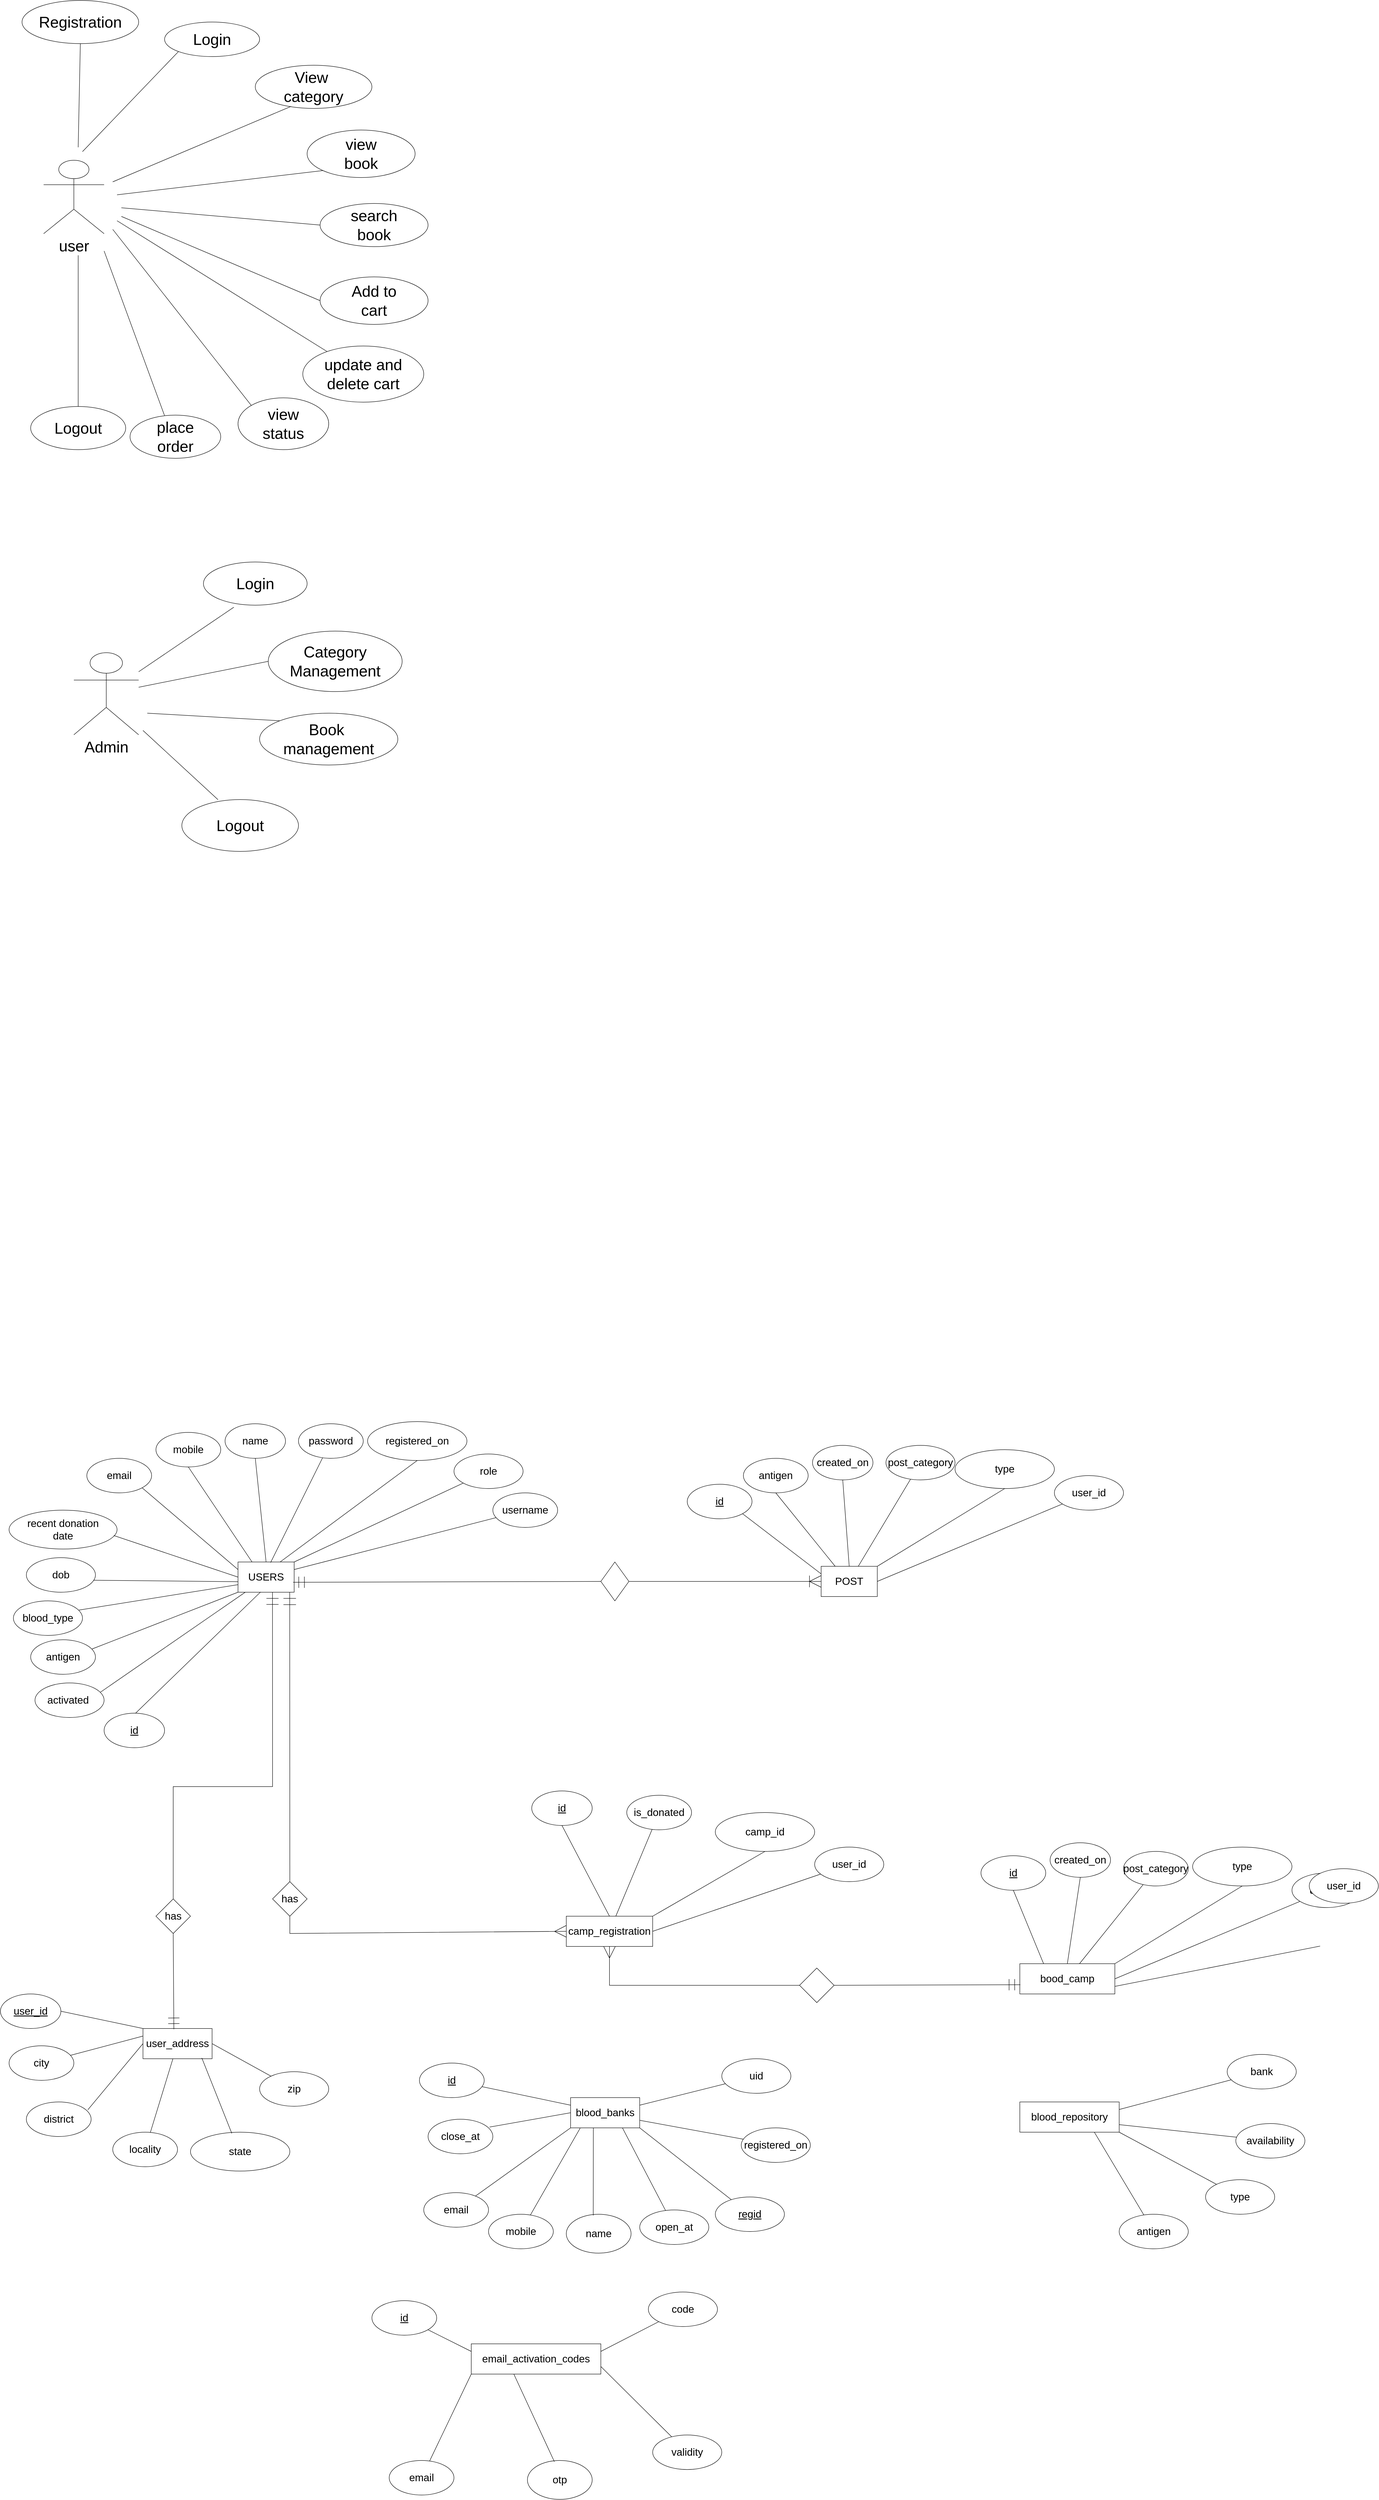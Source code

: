 <mxfile version="21.6.5" type="device">
  <diagram name="Page-1" id="5EcGUtgprfLG1N1tCisy">
    <mxGraphModel dx="4400" dy="7341" grid="1" gridSize="10" guides="1" tooltips="1" connect="1" arrows="1" fold="1" page="1" pageScale="1" pageWidth="3300" pageHeight="4681" math="0" shadow="0">
      <root>
        <mxCell id="0" />
        <mxCell id="1" parent="0" />
        <mxCell id="QA4-YYf7AMVIxWVp4QsO-2" value="&lt;font style=&quot;font-size: 24px;&quot;&gt;USERS&lt;/font&gt;" style="rounded=0;whiteSpace=wrap;html=1;" parent="1" vertex="1">
          <mxGeometry x="620" y="445" width="130" height="70" as="geometry" />
        </mxCell>
        <mxCell id="QA4-YYf7AMVIxWVp4QsO-10" value="&lt;font style=&quot;font-size: 24px;&quot;&gt;password&lt;/font&gt;" style="ellipse;whiteSpace=wrap;html=1;" parent="1" vertex="1">
          <mxGeometry x="760" y="125" width="150" height="80" as="geometry" />
        </mxCell>
        <mxCell id="QA4-YYf7AMVIxWVp4QsO-11" value="&lt;font style=&quot;font-size: 24px;&quot;&gt;mobile&lt;/font&gt;" style="ellipse;whiteSpace=wrap;html=1;" parent="1" vertex="1">
          <mxGeometry x="430" y="145" width="150" height="80" as="geometry" />
        </mxCell>
        <mxCell id="QA4-YYf7AMVIxWVp4QsO-36" value="" style="endArrow=none;html=1;rounded=0;exitX=0.581;exitY=0.018;exitDx=0;exitDy=0;exitPerimeter=0;" parent="1" source="QA4-YYf7AMVIxWVp4QsO-2" target="QA4-YYf7AMVIxWVp4QsO-10" edge="1">
          <mxGeometry width="50" height="50" relative="1" as="geometry">
            <mxPoint x="930" y="635" as="sourcePoint" />
            <mxPoint x="810" y="385" as="targetPoint" />
          </mxGeometry>
        </mxCell>
        <mxCell id="QA4-YYf7AMVIxWVp4QsO-38" value="" style="endArrow=none;html=1;rounded=0;entryX=0.5;entryY=1;entryDx=0;entryDy=0;exitX=0.25;exitY=0;exitDx=0;exitDy=0;" parent="1" source="QA4-YYf7AMVIxWVp4QsO-2" target="QA4-YYf7AMVIxWVp4QsO-11" edge="1">
          <mxGeometry width="50" height="50" relative="1" as="geometry">
            <mxPoint x="930" y="635" as="sourcePoint" />
            <mxPoint x="980" y="585" as="targetPoint" />
          </mxGeometry>
        </mxCell>
        <mxCell id="YjL8MfW4gXSKr5NboPRP-1" value="&lt;font style=&quot;font-size: 36px;&quot;&gt;Admin&lt;/font&gt;" style="shape=umlActor;verticalLabelPosition=bottom;verticalAlign=top;html=1;outlineConnect=0;" parent="1" vertex="1">
          <mxGeometry x="240" y="-1660" width="150" height="190" as="geometry" />
        </mxCell>
        <mxCell id="YjL8MfW4gXSKr5NboPRP-2" value="&lt;font style=&quot;font-size: 36px;&quot;&gt;Book&amp;nbsp;&lt;br&gt;management&lt;/font&gt;" style="ellipse;whiteSpace=wrap;html=1;" parent="1" vertex="1">
          <mxGeometry x="670" y="-1520" width="320" height="120" as="geometry" />
        </mxCell>
        <mxCell id="YjL8MfW4gXSKr5NboPRP-3" value="&lt;font style=&quot;font-size: 36px;&quot;&gt;Logout&lt;/font&gt;" style="ellipse;whiteSpace=wrap;html=1;" parent="1" vertex="1">
          <mxGeometry x="490" y="-1320" width="270" height="120" as="geometry" />
        </mxCell>
        <mxCell id="YjL8MfW4gXSKr5NboPRP-4" value="&lt;font style=&quot;font-size: 36px;&quot;&gt;Category&lt;br&gt;Management&lt;/font&gt;" style="ellipse;whiteSpace=wrap;html=1;" parent="1" vertex="1">
          <mxGeometry x="690" y="-1710" width="310" height="140" as="geometry" />
        </mxCell>
        <mxCell id="YjL8MfW4gXSKr5NboPRP-5" value="&lt;font style=&quot;font-size: 36px;&quot;&gt;Login&lt;/font&gt;" style="ellipse;whiteSpace=wrap;html=1;" parent="1" vertex="1">
          <mxGeometry x="540" y="-1870" width="240" height="100" as="geometry" />
        </mxCell>
        <mxCell id="YjL8MfW4gXSKr5NboPRP-6" value="" style="endArrow=none;html=1;rounded=0;entryX=0.293;entryY=1.047;entryDx=0;entryDy=0;entryPerimeter=0;" parent="1" source="YjL8MfW4gXSKr5NboPRP-1" target="YjL8MfW4gXSKr5NboPRP-5" edge="1">
          <mxGeometry width="50" height="50" relative="1" as="geometry">
            <mxPoint x="750" y="-1460" as="sourcePoint" />
            <mxPoint x="800" y="-1510" as="targetPoint" />
          </mxGeometry>
        </mxCell>
        <mxCell id="YjL8MfW4gXSKr5NboPRP-7" value="" style="endArrow=none;html=1;rounded=0;entryX=0;entryY=0.5;entryDx=0;entryDy=0;" parent="1" source="YjL8MfW4gXSKr5NboPRP-1" target="YjL8MfW4gXSKr5NboPRP-4" edge="1">
          <mxGeometry width="50" height="50" relative="1" as="geometry">
            <mxPoint x="750" y="-1460" as="sourcePoint" />
            <mxPoint x="800" y="-1510" as="targetPoint" />
          </mxGeometry>
        </mxCell>
        <mxCell id="YjL8MfW4gXSKr5NboPRP-8" value="" style="endArrow=none;html=1;rounded=0;exitX=0.31;exitY=0.002;exitDx=0;exitDy=0;exitPerimeter=0;" parent="1" source="YjL8MfW4gXSKr5NboPRP-3" edge="1">
          <mxGeometry width="50" height="50" relative="1" as="geometry">
            <mxPoint x="750" y="-1460" as="sourcePoint" />
            <mxPoint x="400" y="-1480" as="targetPoint" />
          </mxGeometry>
        </mxCell>
        <mxCell id="YjL8MfW4gXSKr5NboPRP-9" value="" style="endArrow=none;html=1;rounded=0;entryX=0;entryY=0;entryDx=0;entryDy=0;" parent="1" target="YjL8MfW4gXSKr5NboPRP-2" edge="1">
          <mxGeometry width="50" height="50" relative="1" as="geometry">
            <mxPoint x="410" y="-1520" as="sourcePoint" />
            <mxPoint x="800" y="-1510" as="targetPoint" />
          </mxGeometry>
        </mxCell>
        <mxCell id="YjL8MfW4gXSKr5NboPRP-11" value="&lt;font style=&quot;font-size: 36px;&quot;&gt;user&lt;/font&gt;" style="shape=umlActor;verticalLabelPosition=bottom;verticalAlign=top;html=1;outlineConnect=0;" parent="1" vertex="1">
          <mxGeometry x="170" y="-2800" width="140" height="170" as="geometry" />
        </mxCell>
        <mxCell id="YjL8MfW4gXSKr5NboPRP-12" value="&lt;font style=&quot;font-size: 36px;&quot;&gt;view&lt;br&gt;book&lt;/font&gt;" style="ellipse;whiteSpace=wrap;html=1;" parent="1" vertex="1">
          <mxGeometry x="780" y="-2870" width="250" height="110" as="geometry" />
        </mxCell>
        <mxCell id="YjL8MfW4gXSKr5NboPRP-13" value="&lt;font style=&quot;font-size: 36px;&quot;&gt;view&lt;br&gt;status&lt;/font&gt;" style="ellipse;whiteSpace=wrap;html=1;" parent="1" vertex="1">
          <mxGeometry x="620" y="-2250" width="210" height="120" as="geometry" />
        </mxCell>
        <mxCell id="YjL8MfW4gXSKr5NboPRP-14" value="&lt;font style=&quot;font-size: 36px;&quot;&gt;View&amp;nbsp;&lt;br&gt;category&lt;/font&gt;" style="ellipse;whiteSpace=wrap;html=1;" parent="1" vertex="1">
          <mxGeometry x="660" y="-3020" width="270" height="100" as="geometry" />
        </mxCell>
        <mxCell id="YjL8MfW4gXSKr5NboPRP-15" value="&lt;font style=&quot;font-size: 36px;&quot;&gt;place&lt;br&gt;order&lt;/font&gt;" style="ellipse;whiteSpace=wrap;html=1;" parent="1" vertex="1">
          <mxGeometry x="370" y="-2210" width="210" height="100" as="geometry" />
        </mxCell>
        <mxCell id="YjL8MfW4gXSKr5NboPRP-16" value="&lt;font style=&quot;font-size: 36px;&quot;&gt;Login&lt;/font&gt;" style="ellipse;whiteSpace=wrap;html=1;" parent="1" vertex="1">
          <mxGeometry x="450" y="-3120" width="220" height="80" as="geometry" />
        </mxCell>
        <mxCell id="YjL8MfW4gXSKr5NboPRP-17" value="&lt;font style=&quot;font-size: 36px;&quot;&gt;Logout&lt;/font&gt;" style="ellipse;whiteSpace=wrap;html=1;" parent="1" vertex="1">
          <mxGeometry x="140" y="-2230" width="220" height="100" as="geometry" />
        </mxCell>
        <mxCell id="YjL8MfW4gXSKr5NboPRP-18" value="&lt;font style=&quot;font-size: 36px;&quot;&gt;Registration&lt;/font&gt;" style="ellipse;whiteSpace=wrap;html=1;" parent="1" vertex="1">
          <mxGeometry x="120" y="-3170" width="270" height="100" as="geometry" />
        </mxCell>
        <mxCell id="YjL8MfW4gXSKr5NboPRP-20" value="&lt;font style=&quot;font-size: 36px;&quot;&gt;update and&lt;br&gt;delete cart&lt;/font&gt;" style="ellipse;whiteSpace=wrap;html=1;" parent="1" vertex="1">
          <mxGeometry x="770" y="-2370" width="280" height="130" as="geometry" />
        </mxCell>
        <mxCell id="YjL8MfW4gXSKr5NboPRP-21" value="&lt;font style=&quot;font-size: 36px;&quot;&gt;search &lt;br&gt;book&lt;/font&gt;" style="ellipse;whiteSpace=wrap;html=1;" parent="1" vertex="1">
          <mxGeometry x="810" y="-2700" width="250" height="100" as="geometry" />
        </mxCell>
        <mxCell id="YjL8MfW4gXSKr5NboPRP-22" value="&lt;font style=&quot;font-size: 36px;&quot;&gt;Add to&lt;br&gt;cart&lt;/font&gt;" style="ellipse;whiteSpace=wrap;html=1;" parent="1" vertex="1">
          <mxGeometry x="810" y="-2530" width="250" height="110" as="geometry" />
        </mxCell>
        <mxCell id="YjL8MfW4gXSKr5NboPRP-30" value="" style="endArrow=none;html=1;rounded=0;entryX=0.38;entryY=0.008;entryDx=0;entryDy=0;entryPerimeter=0;" parent="1" target="YjL8MfW4gXSKr5NboPRP-15" edge="1">
          <mxGeometry width="50" height="50" relative="1" as="geometry">
            <mxPoint x="310" y="-2590" as="sourcePoint" />
            <mxPoint x="800" y="-2650" as="targetPoint" />
          </mxGeometry>
        </mxCell>
        <mxCell id="YjL8MfW4gXSKr5NboPRP-31" value="" style="endArrow=none;html=1;rounded=0;entryX=0.5;entryY=0;entryDx=0;entryDy=0;" parent="1" target="YjL8MfW4gXSKr5NboPRP-17" edge="1">
          <mxGeometry width="50" height="50" relative="1" as="geometry">
            <mxPoint x="250" y="-2580" as="sourcePoint" />
            <mxPoint x="800" y="-2650" as="targetPoint" />
          </mxGeometry>
        </mxCell>
        <mxCell id="YjL8MfW4gXSKr5NboPRP-32" value="" style="endArrow=none;html=1;rounded=0;entryX=0.5;entryY=1;entryDx=0;entryDy=0;" parent="1" target="YjL8MfW4gXSKr5NboPRP-18" edge="1">
          <mxGeometry width="50" height="50" relative="1" as="geometry">
            <mxPoint x="250" y="-2830" as="sourcePoint" />
            <mxPoint x="800" y="-2650" as="targetPoint" />
          </mxGeometry>
        </mxCell>
        <mxCell id="YjL8MfW4gXSKr5NboPRP-33" value="" style="endArrow=none;html=1;rounded=0;entryX=0;entryY=1;entryDx=0;entryDy=0;" parent="1" target="YjL8MfW4gXSKr5NboPRP-12" edge="1">
          <mxGeometry width="50" height="50" relative="1" as="geometry">
            <mxPoint x="340" y="-2720" as="sourcePoint" />
            <mxPoint x="800" y="-2650" as="targetPoint" />
          </mxGeometry>
        </mxCell>
        <mxCell id="YjL8MfW4gXSKr5NboPRP-34" value="" style="endArrow=none;html=1;rounded=0;entryX=0;entryY=1;entryDx=0;entryDy=0;" parent="1" target="YjL8MfW4gXSKr5NboPRP-16" edge="1">
          <mxGeometry width="50" height="50" relative="1" as="geometry">
            <mxPoint x="260" y="-2820" as="sourcePoint" />
            <mxPoint x="800" y="-2650" as="targetPoint" />
          </mxGeometry>
        </mxCell>
        <mxCell id="YjL8MfW4gXSKr5NboPRP-35" value="" style="endArrow=none;html=1;rounded=0;entryX=0.307;entryY=0.953;entryDx=0;entryDy=0;entryPerimeter=0;" parent="1" target="YjL8MfW4gXSKr5NboPRP-14" edge="1">
          <mxGeometry width="50" height="50" relative="1" as="geometry">
            <mxPoint x="330" y="-2750" as="sourcePoint" />
            <mxPoint x="800" y="-2650" as="targetPoint" />
          </mxGeometry>
        </mxCell>
        <mxCell id="YjL8MfW4gXSKr5NboPRP-36" value="" style="endArrow=none;html=1;rounded=0;entryX=0;entryY=0.5;entryDx=0;entryDy=0;" parent="1" target="YjL8MfW4gXSKr5NboPRP-21" edge="1">
          <mxGeometry width="50" height="50" relative="1" as="geometry">
            <mxPoint x="350" y="-2690" as="sourcePoint" />
            <mxPoint x="800" y="-2650" as="targetPoint" />
          </mxGeometry>
        </mxCell>
        <mxCell id="YjL8MfW4gXSKr5NboPRP-37" value="" style="endArrow=none;html=1;rounded=0;exitX=0;exitY=0.5;exitDx=0;exitDy=0;" parent="1" source="YjL8MfW4gXSKr5NboPRP-22" edge="1">
          <mxGeometry width="50" height="50" relative="1" as="geometry">
            <mxPoint x="750" y="-2600" as="sourcePoint" />
            <mxPoint x="350" y="-2670" as="targetPoint" />
          </mxGeometry>
        </mxCell>
        <mxCell id="YjL8MfW4gXSKr5NboPRP-38" value="" style="endArrow=none;html=1;rounded=0;" parent="1" target="YjL8MfW4gXSKr5NboPRP-20" edge="1">
          <mxGeometry width="50" height="50" relative="1" as="geometry">
            <mxPoint x="340" y="-2660" as="sourcePoint" />
            <mxPoint x="800" y="-2650" as="targetPoint" />
          </mxGeometry>
        </mxCell>
        <mxCell id="YjL8MfW4gXSKr5NboPRP-39" value="" style="endArrow=none;html=1;rounded=0;entryX=0;entryY=0;entryDx=0;entryDy=0;" parent="1" target="YjL8MfW4gXSKr5NboPRP-13" edge="1">
          <mxGeometry width="50" height="50" relative="1" as="geometry">
            <mxPoint x="330" y="-2640" as="sourcePoint" />
            <mxPoint x="800" y="-2650" as="targetPoint" />
          </mxGeometry>
        </mxCell>
        <mxCell id="ctO4qe_Q2N1YlDjRf3yy-3" value="&lt;font style=&quot;font-size: 24px;&quot;&gt;email &lt;/font&gt;" style="ellipse;whiteSpace=wrap;html=1;" vertex="1" parent="1">
          <mxGeometry x="270" y="205" width="150" height="80" as="geometry" />
        </mxCell>
        <mxCell id="ctO4qe_Q2N1YlDjRf3yy-4" value="" style="endArrow=none;html=1;rounded=0;entryX=1;entryY=1;entryDx=0;entryDy=0;exitX=0;exitY=0.25;exitDx=0;exitDy=0;" edge="1" parent="1" target="ctO4qe_Q2N1YlDjRf3yy-3" source="QA4-YYf7AMVIxWVp4QsO-2">
          <mxGeometry width="50" height="50" relative="1" as="geometry">
            <mxPoint x="450" y="445" as="sourcePoint" />
            <mxPoint x="810" y="585" as="targetPoint" />
          </mxGeometry>
        </mxCell>
        <mxCell id="ctO4qe_Q2N1YlDjRf3yy-5" value="&lt;font style=&quot;font-size: 24px;&quot;&gt;recent donation&lt;br&gt;date&lt;/font&gt;" style="ellipse;whiteSpace=wrap;html=1;" vertex="1" parent="1">
          <mxGeometry x="90" y="325" width="250" height="90" as="geometry" />
        </mxCell>
        <mxCell id="ctO4qe_Q2N1YlDjRf3yy-6" value="" style="endArrow=none;html=1;rounded=0;entryX=0.97;entryY=0.653;entryDx=0;entryDy=0;exitX=0;exitY=0.5;exitDx=0;exitDy=0;entryPerimeter=0;" edge="1" parent="1" target="ctO4qe_Q2N1YlDjRf3yy-5" source="QA4-YYf7AMVIxWVp4QsO-2">
          <mxGeometry width="50" height="50" relative="1" as="geometry">
            <mxPoint x="610" y="480" as="sourcePoint" />
            <mxPoint x="690" y="655" as="targetPoint" />
          </mxGeometry>
        </mxCell>
        <mxCell id="ctO4qe_Q2N1YlDjRf3yy-9" value="&lt;span style=&quot;font-size: 24px;&quot;&gt;dob&lt;/span&gt;" style="ellipse;whiteSpace=wrap;html=1;" vertex="1" parent="1">
          <mxGeometry x="130" y="435" width="160" height="80" as="geometry" />
        </mxCell>
        <mxCell id="ctO4qe_Q2N1YlDjRf3yy-10" value="" style="endArrow=none;html=1;rounded=0;entryX=0.97;entryY=0.653;entryDx=0;entryDy=0;exitX=-0.001;exitY=0.652;exitDx=0;exitDy=0;entryPerimeter=0;exitPerimeter=0;" edge="1" parent="1" target="ctO4qe_Q2N1YlDjRf3yy-9" source="QA4-YYf7AMVIxWVp4QsO-2">
          <mxGeometry width="50" height="50" relative="1" as="geometry">
            <mxPoint x="610" y="580" as="sourcePoint" />
            <mxPoint x="680" y="755" as="targetPoint" />
          </mxGeometry>
        </mxCell>
        <mxCell id="ctO4qe_Q2N1YlDjRf3yy-15" value="&lt;font style=&quot;font-size: 24px;&quot;&gt;name&lt;/font&gt;" style="ellipse;whiteSpace=wrap;html=1;" vertex="1" parent="1">
          <mxGeometry x="590" y="125" width="140" height="80" as="geometry" />
        </mxCell>
        <mxCell id="ctO4qe_Q2N1YlDjRf3yy-16" value="" style="endArrow=none;html=1;rounded=0;entryX=0.5;entryY=1;entryDx=0;entryDy=0;exitX=0.5;exitY=0;exitDx=0;exitDy=0;" edge="1" parent="1" target="ctO4qe_Q2N1YlDjRf3yy-15" source="QA4-YYf7AMVIxWVp4QsO-2">
          <mxGeometry width="50" height="50" relative="1" as="geometry">
            <mxPoint x="750" y="405" as="sourcePoint" />
            <mxPoint x="1110" y="545" as="targetPoint" />
          </mxGeometry>
        </mxCell>
        <mxCell id="ctO4qe_Q2N1YlDjRf3yy-17" value="&lt;font style=&quot;font-size: 24px;&quot;&gt;registered_on&lt;/font&gt;" style="ellipse;whiteSpace=wrap;html=1;" vertex="1" parent="1">
          <mxGeometry x="920" y="120" width="230" height="90" as="geometry" />
        </mxCell>
        <mxCell id="ctO4qe_Q2N1YlDjRf3yy-18" value="" style="endArrow=none;html=1;rounded=0;entryX=0.5;entryY=1;entryDx=0;entryDy=0;exitX=0.75;exitY=0;exitDx=0;exitDy=0;" edge="1" parent="1" target="ctO4qe_Q2N1YlDjRf3yy-17" source="QA4-YYf7AMVIxWVp4QsO-2">
          <mxGeometry width="50" height="50" relative="1" as="geometry">
            <mxPoint x="1030" y="385" as="sourcePoint" />
            <mxPoint x="1390" y="525" as="targetPoint" />
          </mxGeometry>
        </mxCell>
        <mxCell id="ctO4qe_Q2N1YlDjRf3yy-19" value="&lt;font style=&quot;font-size: 24px;&quot;&gt;role&lt;/font&gt;" style="ellipse;whiteSpace=wrap;html=1;" vertex="1" parent="1">
          <mxGeometry x="1120" y="195" width="160" height="80" as="geometry" />
        </mxCell>
        <mxCell id="ctO4qe_Q2N1YlDjRf3yy-20" value="" style="endArrow=none;html=1;rounded=0;exitX=1;exitY=0;exitDx=0;exitDy=0;" edge="1" parent="1" target="ctO4qe_Q2N1YlDjRf3yy-19" source="QA4-YYf7AMVIxWVp4QsO-2">
          <mxGeometry width="50" height="50" relative="1" as="geometry">
            <mxPoint x="1155" y="415" as="sourcePoint" />
            <mxPoint x="1515" y="555" as="targetPoint" />
          </mxGeometry>
        </mxCell>
        <mxCell id="ctO4qe_Q2N1YlDjRf3yy-21" value="&lt;font style=&quot;font-size: 24px;&quot;&gt;blood_type&lt;/font&gt;" style="ellipse;whiteSpace=wrap;html=1;" vertex="1" parent="1">
          <mxGeometry x="100" y="535" width="160" height="80" as="geometry" />
        </mxCell>
        <mxCell id="ctO4qe_Q2N1YlDjRf3yy-22" value="" style="endArrow=none;html=1;rounded=0;exitX=0;exitY=0.75;exitDx=0;exitDy=0;entryX=0.948;entryY=0.267;entryDx=0;entryDy=0;entryPerimeter=0;" edge="1" parent="1" target="ctO4qe_Q2N1YlDjRf3yy-21" source="QA4-YYf7AMVIxWVp4QsO-2">
          <mxGeometry width="50" height="50" relative="1" as="geometry">
            <mxPoint x="620" y="608" as="sourcePoint" />
            <mxPoint x="680" y="865" as="targetPoint" />
          </mxGeometry>
        </mxCell>
        <mxCell id="ctO4qe_Q2N1YlDjRf3yy-23" value="&lt;font style=&quot;font-size: 24px;&quot;&gt;antigen&lt;/font&gt;" style="ellipse;whiteSpace=wrap;html=1;" vertex="1" parent="1">
          <mxGeometry x="140" y="625" width="150" height="80" as="geometry" />
        </mxCell>
        <mxCell id="ctO4qe_Q2N1YlDjRf3yy-24" value="" style="endArrow=none;html=1;rounded=0;exitX=0;exitY=1;exitDx=0;exitDy=0;entryX=0.948;entryY=0.267;entryDx=0;entryDy=0;entryPerimeter=0;" edge="1" parent="1" target="ctO4qe_Q2N1YlDjRf3yy-23" source="QA4-YYf7AMVIxWVp4QsO-2">
          <mxGeometry width="50" height="50" relative="1" as="geometry">
            <mxPoint x="710" y="585" as="sourcePoint" />
            <mxPoint x="770" y="945" as="targetPoint" />
          </mxGeometry>
        </mxCell>
        <mxCell id="ctO4qe_Q2N1YlDjRf3yy-25" value="&lt;span style=&quot;font-size: 24px;&quot;&gt;activated&amp;nbsp;&lt;/span&gt;" style="ellipse;whiteSpace=wrap;html=1;" vertex="1" parent="1">
          <mxGeometry x="150" y="725" width="160" height="80" as="geometry" />
        </mxCell>
        <mxCell id="ctO4qe_Q2N1YlDjRf3yy-26" value="" style="endArrow=none;html=1;rounded=0;exitX=0.131;exitY=0.997;exitDx=0;exitDy=0;exitPerimeter=0;entryX=0.948;entryY=0.267;entryDx=0;entryDy=0;entryPerimeter=0;" edge="1" parent="1" target="ctO4qe_Q2N1YlDjRf3yy-25" source="QA4-YYf7AMVIxWVp4QsO-2">
          <mxGeometry width="50" height="50" relative="1" as="geometry">
            <mxPoint x="890" y="595" as="sourcePoint" />
            <mxPoint x="950" y="955" as="targetPoint" />
          </mxGeometry>
        </mxCell>
        <mxCell id="ctO4qe_Q2N1YlDjRf3yy-27" value="&lt;font style=&quot;font-size: 24px;&quot;&gt;username&lt;/font&gt;" style="ellipse;whiteSpace=wrap;html=1;" vertex="1" parent="1">
          <mxGeometry x="1210" y="285" width="150" height="80" as="geometry" />
        </mxCell>
        <mxCell id="ctO4qe_Q2N1YlDjRf3yy-28" value="" style="endArrow=none;html=1;rounded=0;exitX=1;exitY=0.25;exitDx=0;exitDy=0;" edge="1" parent="1" target="ctO4qe_Q2N1YlDjRf3yy-27" source="QA4-YYf7AMVIxWVp4QsO-2">
          <mxGeometry width="50" height="50" relative="1" as="geometry">
            <mxPoint x="815" y="580" as="sourcePoint" />
            <mxPoint x="1580" y="655" as="targetPoint" />
          </mxGeometry>
        </mxCell>
        <mxCell id="ctO4qe_Q2N1YlDjRf3yy-33" value="&lt;u style=&quot;font-size: 24px;&quot;&gt;id&lt;/u&gt;" style="ellipse;whiteSpace=wrap;html=1;" vertex="1" parent="1">
          <mxGeometry x="310" y="795" width="140" height="80" as="geometry" />
        </mxCell>
        <mxCell id="ctO4qe_Q2N1YlDjRf3yy-34" value="" style="endArrow=none;html=1;rounded=0;exitX=0.403;exitY=0.99;exitDx=0;exitDy=0;exitPerimeter=0;entryX=0.522;entryY=-0.002;entryDx=0;entryDy=0;entryPerimeter=0;" edge="1" parent="1" target="ctO4qe_Q2N1YlDjRf3yy-33" source="QA4-YYf7AMVIxWVp4QsO-2">
          <mxGeometry width="50" height="50" relative="1" as="geometry">
            <mxPoint x="803.5" y="525" as="sourcePoint" />
            <mxPoint x="376" y="773" as="targetPoint" />
          </mxGeometry>
        </mxCell>
        <mxCell id="ctO4qe_Q2N1YlDjRf3yy-116" value="&lt;font style=&quot;font-size: 24px;&quot;&gt;POST&lt;/font&gt;" style="rounded=0;whiteSpace=wrap;html=1;" vertex="1" parent="1">
          <mxGeometry x="1970" y="455" width="130" height="70" as="geometry" />
        </mxCell>
        <mxCell id="ctO4qe_Q2N1YlDjRf3yy-117" value="&lt;font style=&quot;font-size: 24px;&quot;&gt;post_category&lt;/font&gt;" style="ellipse;whiteSpace=wrap;html=1;" vertex="1" parent="1">
          <mxGeometry x="2120" y="175" width="160" height="80" as="geometry" />
        </mxCell>
        <mxCell id="ctO4qe_Q2N1YlDjRf3yy-118" value="&lt;font style=&quot;font-size: 24px;&quot;&gt;antigen&lt;/font&gt;" style="ellipse;whiteSpace=wrap;html=1;" vertex="1" parent="1">
          <mxGeometry x="1790" y="205" width="150" height="80" as="geometry" />
        </mxCell>
        <mxCell id="ctO4qe_Q2N1YlDjRf3yy-119" value="" style="endArrow=none;html=1;rounded=0;" edge="1" parent="1" source="ctO4qe_Q2N1YlDjRf3yy-116" target="ctO4qe_Q2N1YlDjRf3yy-117">
          <mxGeometry width="50" height="50" relative="1" as="geometry">
            <mxPoint x="2280" y="645" as="sourcePoint" />
            <mxPoint x="2160" y="395" as="targetPoint" />
          </mxGeometry>
        </mxCell>
        <mxCell id="ctO4qe_Q2N1YlDjRf3yy-120" value="" style="endArrow=none;html=1;rounded=0;entryX=0.5;entryY=1;entryDx=0;entryDy=0;exitX=0.25;exitY=0;exitDx=0;exitDy=0;" edge="1" parent="1" source="ctO4qe_Q2N1YlDjRf3yy-116" target="ctO4qe_Q2N1YlDjRf3yy-118">
          <mxGeometry width="50" height="50" relative="1" as="geometry">
            <mxPoint x="2280" y="645" as="sourcePoint" />
            <mxPoint x="2330" y="595" as="targetPoint" />
          </mxGeometry>
        </mxCell>
        <mxCell id="ctO4qe_Q2N1YlDjRf3yy-121" value="&lt;font style=&quot;font-size: 24px;&quot;&gt;&lt;u&gt;id&lt;/u&gt;&lt;/font&gt;" style="ellipse;whiteSpace=wrap;html=1;" vertex="1" parent="1">
          <mxGeometry x="1660" y="265" width="150" height="80" as="geometry" />
        </mxCell>
        <mxCell id="ctO4qe_Q2N1YlDjRf3yy-122" value="" style="endArrow=none;html=1;rounded=0;entryX=1;entryY=1;entryDx=0;entryDy=0;exitX=0;exitY=0.25;exitDx=0;exitDy=0;" edge="1" parent="1" source="ctO4qe_Q2N1YlDjRf3yy-116" target="ctO4qe_Q2N1YlDjRf3yy-121">
          <mxGeometry width="50" height="50" relative="1" as="geometry">
            <mxPoint x="1800" y="455" as="sourcePoint" />
            <mxPoint x="2160" y="595" as="targetPoint" />
          </mxGeometry>
        </mxCell>
        <mxCell id="ctO4qe_Q2N1YlDjRf3yy-127" value="&lt;font style=&quot;font-size: 24px;&quot;&gt;created_on&lt;/font&gt;" style="ellipse;whiteSpace=wrap;html=1;" vertex="1" parent="1">
          <mxGeometry x="1950" y="175" width="140" height="80" as="geometry" />
        </mxCell>
        <mxCell id="ctO4qe_Q2N1YlDjRf3yy-128" value="" style="endArrow=none;html=1;rounded=0;entryX=0.5;entryY=1;entryDx=0;entryDy=0;exitX=0.5;exitY=0;exitDx=0;exitDy=0;" edge="1" parent="1" source="ctO4qe_Q2N1YlDjRf3yy-116" target="ctO4qe_Q2N1YlDjRf3yy-127">
          <mxGeometry width="50" height="50" relative="1" as="geometry">
            <mxPoint x="2100" y="415" as="sourcePoint" />
            <mxPoint x="2460" y="555" as="targetPoint" />
          </mxGeometry>
        </mxCell>
        <mxCell id="ctO4qe_Q2N1YlDjRf3yy-129" value="&lt;font style=&quot;font-size: 24px;&quot;&gt;type&lt;/font&gt;" style="ellipse;whiteSpace=wrap;html=1;" vertex="1" parent="1">
          <mxGeometry x="2280" y="185" width="230" height="90" as="geometry" />
        </mxCell>
        <mxCell id="ctO4qe_Q2N1YlDjRf3yy-130" value="" style="endArrow=none;html=1;rounded=0;entryX=0.5;entryY=1;entryDx=0;entryDy=0;exitX=1;exitY=0;exitDx=0;exitDy=0;" edge="1" parent="1" source="ctO4qe_Q2N1YlDjRf3yy-116" target="ctO4qe_Q2N1YlDjRf3yy-129">
          <mxGeometry width="50" height="50" relative="1" as="geometry">
            <mxPoint x="2380" y="395" as="sourcePoint" />
            <mxPoint x="2740" y="535" as="targetPoint" />
          </mxGeometry>
        </mxCell>
        <mxCell id="ctO4qe_Q2N1YlDjRf3yy-131" value="&lt;font style=&quot;font-size: 24px;&quot;&gt;user_id&lt;/font&gt;" style="ellipse;whiteSpace=wrap;html=1;" vertex="1" parent="1">
          <mxGeometry x="2510" y="245" width="160" height="80" as="geometry" />
        </mxCell>
        <mxCell id="ctO4qe_Q2N1YlDjRf3yy-132" value="" style="endArrow=none;html=1;rounded=0;exitX=1;exitY=0.5;exitDx=0;exitDy=0;" edge="1" parent="1" source="ctO4qe_Q2N1YlDjRf3yy-116" target="ctO4qe_Q2N1YlDjRf3yy-131">
          <mxGeometry width="50" height="50" relative="1" as="geometry">
            <mxPoint x="2505" y="425" as="sourcePoint" />
            <mxPoint x="2865" y="565" as="targetPoint" />
          </mxGeometry>
        </mxCell>
        <mxCell id="ctO4qe_Q2N1YlDjRf3yy-143" value="&lt;font style=&quot;font-size: 24px;&quot;&gt;user_address&lt;/font&gt;" style="rounded=0;whiteSpace=wrap;html=1;" vertex="1" parent="1">
          <mxGeometry x="400" y="1525" width="160" height="70" as="geometry" />
        </mxCell>
        <mxCell id="ctO4qe_Q2N1YlDjRf3yy-144" value="&lt;font style=&quot;font-size: 24px;&quot;&gt;locality&lt;/font&gt;" style="ellipse;whiteSpace=wrap;html=1;" vertex="1" parent="1">
          <mxGeometry x="330" y="1765" width="150" height="80" as="geometry" />
        </mxCell>
        <mxCell id="ctO4qe_Q2N1YlDjRf3yy-145" value="&lt;font style=&quot;font-size: 24px;&quot;&gt;city&lt;/font&gt;" style="ellipse;whiteSpace=wrap;html=1;" vertex="1" parent="1">
          <mxGeometry x="90" y="1565" width="150" height="80" as="geometry" />
        </mxCell>
        <mxCell id="ctO4qe_Q2N1YlDjRf3yy-146" value="" style="endArrow=none;html=1;rounded=0;" edge="1" parent="1" source="ctO4qe_Q2N1YlDjRf3yy-143" target="ctO4qe_Q2N1YlDjRf3yy-144">
          <mxGeometry width="50" height="50" relative="1" as="geometry">
            <mxPoint x="710" y="1715" as="sourcePoint" />
            <mxPoint x="590" y="1465" as="targetPoint" />
          </mxGeometry>
        </mxCell>
        <mxCell id="ctO4qe_Q2N1YlDjRf3yy-147" value="" style="endArrow=none;html=1;rounded=0;exitX=0;exitY=0.25;exitDx=0;exitDy=0;" edge="1" parent="1" source="ctO4qe_Q2N1YlDjRf3yy-143" target="ctO4qe_Q2N1YlDjRf3yy-145">
          <mxGeometry width="50" height="50" relative="1" as="geometry">
            <mxPoint x="710" y="1715" as="sourcePoint" />
            <mxPoint x="760" y="1665" as="targetPoint" />
          </mxGeometry>
        </mxCell>
        <mxCell id="ctO4qe_Q2N1YlDjRf3yy-148" value="&lt;font style=&quot;font-size: 24px;&quot;&gt;district&lt;/font&gt;" style="ellipse;whiteSpace=wrap;html=1;" vertex="1" parent="1">
          <mxGeometry x="130" y="1695" width="150" height="80" as="geometry" />
        </mxCell>
        <mxCell id="ctO4qe_Q2N1YlDjRf3yy-149" value="" style="endArrow=none;html=1;rounded=0;entryX=0.949;entryY=0.227;entryDx=0;entryDy=0;exitX=0;exitY=0.5;exitDx=0;exitDy=0;entryPerimeter=0;" edge="1" parent="1" source="ctO4qe_Q2N1YlDjRf3yy-143" target="ctO4qe_Q2N1YlDjRf3yy-148">
          <mxGeometry width="50" height="50" relative="1" as="geometry">
            <mxPoint x="230" y="1525" as="sourcePoint" />
            <mxPoint x="590" y="1665" as="targetPoint" />
          </mxGeometry>
        </mxCell>
        <mxCell id="ctO4qe_Q2N1YlDjRf3yy-150" value="&lt;font style=&quot;font-size: 24px;&quot;&gt;&lt;u&gt;user_id&lt;/u&gt;&lt;/font&gt;" style="ellipse;whiteSpace=wrap;html=1;" vertex="1" parent="1">
          <mxGeometry x="70" y="1445" width="140" height="80" as="geometry" />
        </mxCell>
        <mxCell id="ctO4qe_Q2N1YlDjRf3yy-151" value="" style="endArrow=none;html=1;rounded=0;entryX=1;entryY=0.5;entryDx=0;entryDy=0;exitX=0;exitY=0;exitDx=0;exitDy=0;" edge="1" parent="1" source="ctO4qe_Q2N1YlDjRf3yy-143" target="ctO4qe_Q2N1YlDjRf3yy-150">
          <mxGeometry width="50" height="50" relative="1" as="geometry">
            <mxPoint x="530" y="1485" as="sourcePoint" />
            <mxPoint x="890" y="1625" as="targetPoint" />
          </mxGeometry>
        </mxCell>
        <mxCell id="ctO4qe_Q2N1YlDjRf3yy-152" value="&lt;font style=&quot;font-size: 24px;&quot;&gt;state&lt;/font&gt;" style="ellipse;whiteSpace=wrap;html=1;" vertex="1" parent="1">
          <mxGeometry x="510" y="1765" width="230" height="90" as="geometry" />
        </mxCell>
        <mxCell id="ctO4qe_Q2N1YlDjRf3yy-153" value="" style="endArrow=none;html=1;rounded=0;entryX=0.416;entryY=0.031;entryDx=0;entryDy=0;exitX=0.851;exitY=0.97;exitDx=0;exitDy=0;exitPerimeter=0;entryPerimeter=0;" edge="1" parent="1" source="ctO4qe_Q2N1YlDjRf3yy-143" target="ctO4qe_Q2N1YlDjRf3yy-152">
          <mxGeometry width="50" height="50" relative="1" as="geometry">
            <mxPoint x="810" y="1465" as="sourcePoint" />
            <mxPoint x="1170" y="1605" as="targetPoint" />
          </mxGeometry>
        </mxCell>
        <mxCell id="ctO4qe_Q2N1YlDjRf3yy-154" value="&lt;font style=&quot;font-size: 24px;&quot;&gt;zip&lt;/font&gt;" style="ellipse;whiteSpace=wrap;html=1;" vertex="1" parent="1">
          <mxGeometry x="670" y="1625" width="160" height="80" as="geometry" />
        </mxCell>
        <mxCell id="ctO4qe_Q2N1YlDjRf3yy-155" value="" style="endArrow=none;html=1;rounded=0;exitX=1;exitY=0.5;exitDx=0;exitDy=0;" edge="1" parent="1" source="ctO4qe_Q2N1YlDjRf3yy-143" target="ctO4qe_Q2N1YlDjRf3yy-154">
          <mxGeometry width="50" height="50" relative="1" as="geometry">
            <mxPoint x="935" y="1495" as="sourcePoint" />
            <mxPoint x="1295" y="1635" as="targetPoint" />
          </mxGeometry>
        </mxCell>
        <mxCell id="ctO4qe_Q2N1YlDjRf3yy-195" value="&lt;font style=&quot;font-size: 24px;&quot;&gt;camp_registration&lt;/font&gt;" style="rounded=0;whiteSpace=wrap;html=1;" vertex="1" parent="1">
          <mxGeometry x="1380" y="1265" width="200" height="70" as="geometry" />
        </mxCell>
        <mxCell id="ctO4qe_Q2N1YlDjRf3yy-196" value="&lt;font style=&quot;font-size: 24px;&quot;&gt;is_donated&lt;/font&gt;" style="ellipse;whiteSpace=wrap;html=1;" vertex="1" parent="1">
          <mxGeometry x="1520" y="985" width="150" height="80" as="geometry" />
        </mxCell>
        <mxCell id="ctO4qe_Q2N1YlDjRf3yy-198" value="" style="endArrow=none;html=1;rounded=0;" edge="1" parent="1" source="ctO4qe_Q2N1YlDjRf3yy-195" target="ctO4qe_Q2N1YlDjRf3yy-196">
          <mxGeometry width="50" height="50" relative="1" as="geometry">
            <mxPoint x="1760" y="1455" as="sourcePoint" />
            <mxPoint x="1640" y="1205" as="targetPoint" />
          </mxGeometry>
        </mxCell>
        <mxCell id="ctO4qe_Q2N1YlDjRf3yy-202" value="&lt;font style=&quot;font-size: 24px;&quot;&gt;&lt;u&gt;id&lt;/u&gt;&lt;/font&gt;" style="ellipse;whiteSpace=wrap;html=1;" vertex="1" parent="1">
          <mxGeometry x="1300" y="975" width="140" height="80" as="geometry" />
        </mxCell>
        <mxCell id="ctO4qe_Q2N1YlDjRf3yy-203" value="" style="endArrow=none;html=1;rounded=0;entryX=0.5;entryY=1;entryDx=0;entryDy=0;exitX=0.5;exitY=0;exitDx=0;exitDy=0;" edge="1" parent="1" source="ctO4qe_Q2N1YlDjRf3yy-195" target="ctO4qe_Q2N1YlDjRf3yy-202">
          <mxGeometry width="50" height="50" relative="1" as="geometry">
            <mxPoint x="1580" y="1225" as="sourcePoint" />
            <mxPoint x="1940" y="1365" as="targetPoint" />
          </mxGeometry>
        </mxCell>
        <mxCell id="ctO4qe_Q2N1YlDjRf3yy-204" value="&lt;font style=&quot;font-size: 24px;&quot;&gt;camp_id&lt;/font&gt;" style="ellipse;whiteSpace=wrap;html=1;" vertex="1" parent="1">
          <mxGeometry x="1725" y="1025" width="230" height="90" as="geometry" />
        </mxCell>
        <mxCell id="ctO4qe_Q2N1YlDjRf3yy-205" value="" style="endArrow=none;html=1;rounded=0;entryX=0.5;entryY=1;entryDx=0;entryDy=0;exitX=1;exitY=0;exitDx=0;exitDy=0;" edge="1" parent="1" source="ctO4qe_Q2N1YlDjRf3yy-195" target="ctO4qe_Q2N1YlDjRf3yy-204">
          <mxGeometry width="50" height="50" relative="1" as="geometry">
            <mxPoint x="1860" y="1205" as="sourcePoint" />
            <mxPoint x="2220" y="1345" as="targetPoint" />
          </mxGeometry>
        </mxCell>
        <mxCell id="ctO4qe_Q2N1YlDjRf3yy-206" value="&lt;font style=&quot;font-size: 24px;&quot;&gt;user_id&lt;/font&gt;" style="ellipse;whiteSpace=wrap;html=1;" vertex="1" parent="1">
          <mxGeometry x="1955" y="1105" width="160" height="80" as="geometry" />
        </mxCell>
        <mxCell id="ctO4qe_Q2N1YlDjRf3yy-207" value="" style="endArrow=none;html=1;rounded=0;exitX=1;exitY=0.5;exitDx=0;exitDy=0;" edge="1" parent="1" source="ctO4qe_Q2N1YlDjRf3yy-195" target="ctO4qe_Q2N1YlDjRf3yy-206">
          <mxGeometry width="50" height="50" relative="1" as="geometry">
            <mxPoint x="1985" y="1235" as="sourcePoint" />
            <mxPoint x="2345" y="1375" as="targetPoint" />
          </mxGeometry>
        </mxCell>
        <mxCell id="ctO4qe_Q2N1YlDjRf3yy-208" value="&lt;font style=&quot;font-size: 24px;&quot;&gt;bood_camp&lt;/font&gt;" style="rounded=0;whiteSpace=wrap;html=1;" vertex="1" parent="1">
          <mxGeometry x="2430" y="1375" width="220" height="70" as="geometry" />
        </mxCell>
        <mxCell id="ctO4qe_Q2N1YlDjRf3yy-209" value="&lt;font style=&quot;font-size: 24px;&quot;&gt;post_category&lt;/font&gt;" style="ellipse;whiteSpace=wrap;html=1;" vertex="1" parent="1">
          <mxGeometry x="2670" y="1115" width="150" height="80" as="geometry" />
        </mxCell>
        <mxCell id="ctO4qe_Q2N1YlDjRf3yy-210" value="&lt;font style=&quot;font-size: 24px;&quot;&gt;&lt;u&gt;id&lt;/u&gt;&lt;/font&gt;" style="ellipse;whiteSpace=wrap;html=1;" vertex="1" parent="1">
          <mxGeometry x="2340" y="1125" width="150" height="80" as="geometry" />
        </mxCell>
        <mxCell id="ctO4qe_Q2N1YlDjRf3yy-211" value="" style="endArrow=none;html=1;rounded=0;" edge="1" parent="1" source="ctO4qe_Q2N1YlDjRf3yy-208" target="ctO4qe_Q2N1YlDjRf3yy-209">
          <mxGeometry width="50" height="50" relative="1" as="geometry">
            <mxPoint x="2830" y="1565" as="sourcePoint" />
            <mxPoint x="2710" y="1315" as="targetPoint" />
          </mxGeometry>
        </mxCell>
        <mxCell id="ctO4qe_Q2N1YlDjRf3yy-212" value="" style="endArrow=none;html=1;rounded=0;entryX=0.5;entryY=1;entryDx=0;entryDy=0;exitX=0.25;exitY=0;exitDx=0;exitDy=0;" edge="1" parent="1" source="ctO4qe_Q2N1YlDjRf3yy-208" target="ctO4qe_Q2N1YlDjRf3yy-210">
          <mxGeometry width="50" height="50" relative="1" as="geometry">
            <mxPoint x="2830" y="1565" as="sourcePoint" />
            <mxPoint x="2880" y="1515" as="targetPoint" />
          </mxGeometry>
        </mxCell>
        <mxCell id="ctO4qe_Q2N1YlDjRf3yy-215" value="&lt;font style=&quot;font-size: 24px;&quot;&gt;created_on&lt;/font&gt;" style="ellipse;whiteSpace=wrap;html=1;" vertex="1" parent="1">
          <mxGeometry x="2500" y="1095" width="140" height="80" as="geometry" />
        </mxCell>
        <mxCell id="ctO4qe_Q2N1YlDjRf3yy-216" value="" style="endArrow=none;html=1;rounded=0;entryX=0.5;entryY=1;entryDx=0;entryDy=0;exitX=0.5;exitY=0;exitDx=0;exitDy=0;" edge="1" parent="1" source="ctO4qe_Q2N1YlDjRf3yy-208" target="ctO4qe_Q2N1YlDjRf3yy-215">
          <mxGeometry width="50" height="50" relative="1" as="geometry">
            <mxPoint x="2650" y="1335" as="sourcePoint" />
            <mxPoint x="3010" y="1475" as="targetPoint" />
          </mxGeometry>
        </mxCell>
        <mxCell id="ctO4qe_Q2N1YlDjRf3yy-217" value="&lt;font style=&quot;font-size: 24px;&quot;&gt;type&lt;/font&gt;" style="ellipse;whiteSpace=wrap;html=1;" vertex="1" parent="1">
          <mxGeometry x="2830" y="1105" width="230" height="90" as="geometry" />
        </mxCell>
        <mxCell id="ctO4qe_Q2N1YlDjRf3yy-218" value="" style="endArrow=none;html=1;rounded=0;entryX=0.5;entryY=1;entryDx=0;entryDy=0;exitX=1;exitY=0;exitDx=0;exitDy=0;" edge="1" parent="1" source="ctO4qe_Q2N1YlDjRf3yy-208" target="ctO4qe_Q2N1YlDjRf3yy-217">
          <mxGeometry width="50" height="50" relative="1" as="geometry">
            <mxPoint x="2930" y="1315" as="sourcePoint" />
            <mxPoint x="3290" y="1455" as="targetPoint" />
          </mxGeometry>
        </mxCell>
        <mxCell id="ctO4qe_Q2N1YlDjRf3yy-219" value="&lt;font style=&quot;font-size: 24px;&quot;&gt;user_id&lt;/font&gt;" style="ellipse;whiteSpace=wrap;html=1;" vertex="1" parent="1">
          <mxGeometry x="3060" y="1165" width="160" height="80" as="geometry" />
        </mxCell>
        <mxCell id="ctO4qe_Q2N1YlDjRf3yy-220" value="" style="endArrow=none;html=1;rounded=0;exitX=1;exitY=0.5;exitDx=0;exitDy=0;" edge="1" parent="1" source="ctO4qe_Q2N1YlDjRf3yy-208" target="ctO4qe_Q2N1YlDjRf3yy-219">
          <mxGeometry width="50" height="50" relative="1" as="geometry">
            <mxPoint x="3055" y="1345" as="sourcePoint" />
            <mxPoint x="3415" y="1485" as="targetPoint" />
          </mxGeometry>
        </mxCell>
        <mxCell id="ctO4qe_Q2N1YlDjRf3yy-234" value="&lt;font style=&quot;font-size: 24px;&quot;&gt;user_id&lt;/font&gt;" style="ellipse;whiteSpace=wrap;html=1;" vertex="1" parent="1">
          <mxGeometry x="3100" y="1155" width="160" height="80" as="geometry" />
        </mxCell>
        <mxCell id="ctO4qe_Q2N1YlDjRf3yy-235" value="" style="endArrow=none;html=1;rounded=0;exitX=1;exitY=0.75;exitDx=0;exitDy=0;" edge="1" parent="1" source="ctO4qe_Q2N1YlDjRf3yy-208">
          <mxGeometry width="50" height="50" relative="1" as="geometry">
            <mxPoint x="2710" y="1525" as="sourcePoint" />
            <mxPoint x="3125.206" y="1334.194" as="targetPoint" />
          </mxGeometry>
        </mxCell>
        <mxCell id="ctO4qe_Q2N1YlDjRf3yy-236" value="&lt;span style=&quot;font-size: 24px;&quot;&gt;blood_banks&lt;/span&gt;" style="rounded=0;whiteSpace=wrap;html=1;" vertex="1" parent="1">
          <mxGeometry x="1390" y="1685" width="160" height="70" as="geometry" />
        </mxCell>
        <mxCell id="ctO4qe_Q2N1YlDjRf3yy-237" value="&lt;font style=&quot;font-size: 24px;&quot;&gt;mobile&lt;/font&gt;" style="ellipse;whiteSpace=wrap;html=1;" vertex="1" parent="1">
          <mxGeometry x="1200" y="1955" width="150" height="80" as="geometry" />
        </mxCell>
        <mxCell id="ctO4qe_Q2N1YlDjRf3yy-238" value="&lt;font style=&quot;font-size: 24px;&quot;&gt;&lt;u&gt;id&lt;/u&gt;&lt;/font&gt;" style="ellipse;whiteSpace=wrap;html=1;" vertex="1" parent="1">
          <mxGeometry x="1040" y="1605" width="150" height="80" as="geometry" />
        </mxCell>
        <mxCell id="ctO4qe_Q2N1YlDjRf3yy-239" value="" style="endArrow=none;html=1;rounded=0;exitX=0.138;exitY=1.01;exitDx=0;exitDy=0;exitPerimeter=0;" edge="1" parent="1" source="ctO4qe_Q2N1YlDjRf3yy-236" target="ctO4qe_Q2N1YlDjRf3yy-237">
          <mxGeometry width="50" height="50" relative="1" as="geometry">
            <mxPoint x="1700" y="1875" as="sourcePoint" />
            <mxPoint x="1580" y="1625" as="targetPoint" />
          </mxGeometry>
        </mxCell>
        <mxCell id="ctO4qe_Q2N1YlDjRf3yy-240" value="" style="endArrow=none;html=1;rounded=0;exitX=0;exitY=0.25;exitDx=0;exitDy=0;" edge="1" parent="1" source="ctO4qe_Q2N1YlDjRf3yy-236" target="ctO4qe_Q2N1YlDjRf3yy-238">
          <mxGeometry width="50" height="50" relative="1" as="geometry">
            <mxPoint x="1700" y="1875" as="sourcePoint" />
            <mxPoint x="1750" y="1825" as="targetPoint" />
          </mxGeometry>
        </mxCell>
        <mxCell id="ctO4qe_Q2N1YlDjRf3yy-241" value="&lt;font style=&quot;font-size: 24px;&quot;&gt;close_at&lt;/font&gt;" style="ellipse;whiteSpace=wrap;html=1;" vertex="1" parent="1">
          <mxGeometry x="1060" y="1735" width="150" height="80" as="geometry" />
        </mxCell>
        <mxCell id="ctO4qe_Q2N1YlDjRf3yy-242" value="" style="endArrow=none;html=1;rounded=0;entryX=0.949;entryY=0.227;entryDx=0;entryDy=0;exitX=0;exitY=0.5;exitDx=0;exitDy=0;entryPerimeter=0;" edge="1" parent="1" source="ctO4qe_Q2N1YlDjRf3yy-236" target="ctO4qe_Q2N1YlDjRf3yy-241">
          <mxGeometry width="50" height="50" relative="1" as="geometry">
            <mxPoint x="1220" y="1685" as="sourcePoint" />
            <mxPoint x="1580" y="1825" as="targetPoint" />
          </mxGeometry>
        </mxCell>
        <mxCell id="ctO4qe_Q2N1YlDjRf3yy-245" value="&lt;font style=&quot;font-size: 24px;&quot;&gt;name&lt;/font&gt;" style="ellipse;whiteSpace=wrap;html=1;" vertex="1" parent="1">
          <mxGeometry x="1380" y="1955" width="150" height="90" as="geometry" />
        </mxCell>
        <mxCell id="ctO4qe_Q2N1YlDjRf3yy-246" value="" style="endArrow=none;html=1;rounded=0;entryX=0.416;entryY=0.031;entryDx=0;entryDy=0;exitX=0.329;exitY=1.005;exitDx=0;exitDy=0;entryPerimeter=0;exitPerimeter=0;" edge="1" parent="1" source="ctO4qe_Q2N1YlDjRf3yy-236" target="ctO4qe_Q2N1YlDjRf3yy-245">
          <mxGeometry width="50" height="50" relative="1" as="geometry">
            <mxPoint x="1800" y="1625" as="sourcePoint" />
            <mxPoint x="2160" y="1765" as="targetPoint" />
          </mxGeometry>
        </mxCell>
        <mxCell id="ctO4qe_Q2N1YlDjRf3yy-247" value="&lt;font style=&quot;font-size: 24px;&quot;&gt;open_at&lt;/font&gt;" style="ellipse;whiteSpace=wrap;html=1;" vertex="1" parent="1">
          <mxGeometry x="1550" y="1945" width="160" height="80" as="geometry" />
        </mxCell>
        <mxCell id="ctO4qe_Q2N1YlDjRf3yy-248" value="" style="endArrow=none;html=1;rounded=0;exitX=0.75;exitY=1;exitDx=0;exitDy=0;" edge="1" parent="1" source="ctO4qe_Q2N1YlDjRf3yy-236" target="ctO4qe_Q2N1YlDjRf3yy-247">
          <mxGeometry width="50" height="50" relative="1" as="geometry">
            <mxPoint x="1925" y="1655" as="sourcePoint" />
            <mxPoint x="2285" y="1795" as="targetPoint" />
          </mxGeometry>
        </mxCell>
        <mxCell id="ctO4qe_Q2N1YlDjRf3yy-251" value="&lt;font style=&quot;font-size: 24px;&quot;&gt;email&lt;/font&gt;" style="ellipse;whiteSpace=wrap;html=1;" vertex="1" parent="1">
          <mxGeometry x="1050" y="1905" width="150" height="80" as="geometry" />
        </mxCell>
        <mxCell id="ctO4qe_Q2N1YlDjRf3yy-252" value="" style="endArrow=none;html=1;rounded=0;exitX=0;exitY=1;exitDx=0;exitDy=0;" edge="1" parent="1" target="ctO4qe_Q2N1YlDjRf3yy-251" source="ctO4qe_Q2N1YlDjRf3yy-236">
          <mxGeometry width="50" height="50" relative="1" as="geometry">
            <mxPoint x="1219" y="1765" as="sourcePoint" />
            <mxPoint x="1340" y="1635" as="targetPoint" />
          </mxGeometry>
        </mxCell>
        <mxCell id="ctO4qe_Q2N1YlDjRf3yy-253" value="&lt;font style=&quot;font-size: 24px;&quot;&gt;&lt;u&gt;regid&lt;/u&gt;&lt;/font&gt;" style="ellipse;whiteSpace=wrap;html=1;" vertex="1" parent="1">
          <mxGeometry x="1725" y="1915" width="160" height="80" as="geometry" />
        </mxCell>
        <mxCell id="ctO4qe_Q2N1YlDjRf3yy-254" value="" style="endArrow=none;html=1;rounded=0;exitX=1;exitY=1;exitDx=0;exitDy=0;" edge="1" parent="1" target="ctO4qe_Q2N1YlDjRf3yy-253" source="ctO4qe_Q2N1YlDjRf3yy-236">
          <mxGeometry width="50" height="50" relative="1" as="geometry">
            <mxPoint x="1640" y="1685" as="sourcePoint" />
            <mxPoint x="2375" y="1725" as="targetPoint" />
          </mxGeometry>
        </mxCell>
        <mxCell id="ctO4qe_Q2N1YlDjRf3yy-255" value="&lt;font style=&quot;font-size: 24px;&quot;&gt;registered_on&lt;/font&gt;" style="ellipse;whiteSpace=wrap;html=1;" vertex="1" parent="1">
          <mxGeometry x="1785" y="1755" width="160" height="80" as="geometry" />
        </mxCell>
        <mxCell id="ctO4qe_Q2N1YlDjRf3yy-256" value="" style="endArrow=none;html=1;rounded=0;exitX=1;exitY=0.75;exitDx=0;exitDy=0;" edge="1" parent="1" target="ctO4qe_Q2N1YlDjRf3yy-255" source="ctO4qe_Q2N1YlDjRf3yy-236">
          <mxGeometry width="50" height="50" relative="1" as="geometry">
            <mxPoint x="1710" y="1555" as="sourcePoint" />
            <mxPoint x="2445" y="1595" as="targetPoint" />
          </mxGeometry>
        </mxCell>
        <mxCell id="ctO4qe_Q2N1YlDjRf3yy-257" value="&lt;font style=&quot;font-size: 24px;&quot;&gt;uid&lt;/font&gt;" style="ellipse;whiteSpace=wrap;html=1;" vertex="1" parent="1">
          <mxGeometry x="1740" y="1595" width="160" height="80" as="geometry" />
        </mxCell>
        <mxCell id="ctO4qe_Q2N1YlDjRf3yy-258" value="" style="endArrow=none;html=1;rounded=0;exitX=1;exitY=0.25;exitDx=0;exitDy=0;" edge="1" parent="1" target="ctO4qe_Q2N1YlDjRf3yy-257" source="ctO4qe_Q2N1YlDjRf3yy-236">
          <mxGeometry width="50" height="50" relative="1" as="geometry">
            <mxPoint x="1580" y="1641.5" as="sourcePoint" />
            <mxPoint x="2475" y="1498.5" as="targetPoint" />
          </mxGeometry>
        </mxCell>
        <mxCell id="ctO4qe_Q2N1YlDjRf3yy-259" value="&lt;font style=&quot;font-size: 24px;&quot;&gt;blood_repository&lt;/font&gt;" style="rounded=0;whiteSpace=wrap;html=1;" vertex="1" parent="1">
          <mxGeometry x="2430" y="1695" width="230" height="70" as="geometry" />
        </mxCell>
        <mxCell id="ctO4qe_Q2N1YlDjRf3yy-268" value="&lt;font style=&quot;font-size: 24px;&quot;&gt;antigen&lt;/font&gt;" style="ellipse;whiteSpace=wrap;html=1;" vertex="1" parent="1">
          <mxGeometry x="2660" y="1955" width="160" height="80" as="geometry" />
        </mxCell>
        <mxCell id="ctO4qe_Q2N1YlDjRf3yy-269" value="" style="endArrow=none;html=1;rounded=0;exitX=0.75;exitY=1;exitDx=0;exitDy=0;" edge="1" parent="1" source="ctO4qe_Q2N1YlDjRf3yy-259" target="ctO4qe_Q2N1YlDjRf3yy-268">
          <mxGeometry width="50" height="50" relative="1" as="geometry">
            <mxPoint x="3035" y="1665" as="sourcePoint" />
            <mxPoint x="3395" y="1805" as="targetPoint" />
          </mxGeometry>
        </mxCell>
        <mxCell id="ctO4qe_Q2N1YlDjRf3yy-272" value="&lt;font style=&quot;font-size: 24px;&quot;&gt;type&lt;/font&gt;" style="ellipse;whiteSpace=wrap;html=1;" vertex="1" parent="1">
          <mxGeometry x="2860" y="1875" width="160" height="80" as="geometry" />
        </mxCell>
        <mxCell id="ctO4qe_Q2N1YlDjRf3yy-273" value="" style="endArrow=none;html=1;rounded=0;exitX=1;exitY=1;exitDx=0;exitDy=0;" edge="1" parent="1" source="ctO4qe_Q2N1YlDjRf3yy-259" target="ctO4qe_Q2N1YlDjRf3yy-272">
          <mxGeometry width="50" height="50" relative="1" as="geometry">
            <mxPoint x="2750" y="1695" as="sourcePoint" />
            <mxPoint x="3485" y="1735" as="targetPoint" />
          </mxGeometry>
        </mxCell>
        <mxCell id="ctO4qe_Q2N1YlDjRf3yy-274" value="&lt;font style=&quot;font-size: 24px;&quot;&gt;availability&lt;/font&gt;" style="ellipse;whiteSpace=wrap;html=1;" vertex="1" parent="1">
          <mxGeometry x="2930" y="1745" width="160" height="80" as="geometry" />
        </mxCell>
        <mxCell id="ctO4qe_Q2N1YlDjRf3yy-275" value="" style="endArrow=none;html=1;rounded=0;exitX=1;exitY=0.75;exitDx=0;exitDy=0;" edge="1" parent="1" source="ctO4qe_Q2N1YlDjRf3yy-259" target="ctO4qe_Q2N1YlDjRf3yy-274">
          <mxGeometry width="50" height="50" relative="1" as="geometry">
            <mxPoint x="2820" y="1565" as="sourcePoint" />
            <mxPoint x="3555" y="1605" as="targetPoint" />
          </mxGeometry>
        </mxCell>
        <mxCell id="ctO4qe_Q2N1YlDjRf3yy-276" value="&lt;font style=&quot;font-size: 24px;&quot;&gt;bank&lt;/font&gt;" style="ellipse;whiteSpace=wrap;html=1;" vertex="1" parent="1">
          <mxGeometry x="2910" y="1585" width="160" height="80" as="geometry" />
        </mxCell>
        <mxCell id="ctO4qe_Q2N1YlDjRf3yy-277" value="" style="endArrow=none;html=1;rounded=0;exitX=1;exitY=0.25;exitDx=0;exitDy=0;" edge="1" parent="1" source="ctO4qe_Q2N1YlDjRf3yy-259" target="ctO4qe_Q2N1YlDjRf3yy-276">
          <mxGeometry width="50" height="50" relative="1" as="geometry">
            <mxPoint x="2690" y="1651.5" as="sourcePoint" />
            <mxPoint x="3585" y="1508.5" as="targetPoint" />
          </mxGeometry>
        </mxCell>
        <mxCell id="ctO4qe_Q2N1YlDjRf3yy-278" value="&lt;font style=&quot;font-size: 24px;&quot;&gt;email_activation_codes&lt;/font&gt;" style="rounded=0;whiteSpace=wrap;html=1;" vertex="1" parent="1">
          <mxGeometry x="1160" y="2255" width="300" height="70" as="geometry" />
        </mxCell>
        <mxCell id="ctO4qe_Q2N1YlDjRf3yy-279" value="&lt;font style=&quot;font-size: 24px;&quot;&gt;email&lt;/font&gt;" style="ellipse;whiteSpace=wrap;html=1;" vertex="1" parent="1">
          <mxGeometry x="970" y="2525" width="150" height="80" as="geometry" />
        </mxCell>
        <mxCell id="ctO4qe_Q2N1YlDjRf3yy-280" value="&lt;font style=&quot;font-size: 24px;&quot;&gt;&lt;u&gt;id&lt;/u&gt;&lt;/font&gt;" style="ellipse;whiteSpace=wrap;html=1;" vertex="1" parent="1">
          <mxGeometry x="930" y="2155" width="150" height="80" as="geometry" />
        </mxCell>
        <mxCell id="ctO4qe_Q2N1YlDjRf3yy-281" value="" style="endArrow=none;html=1;rounded=0;exitX=0;exitY=1;exitDx=0;exitDy=0;" edge="1" parent="1" source="ctO4qe_Q2N1YlDjRf3yy-278" target="ctO4qe_Q2N1YlDjRf3yy-279">
          <mxGeometry width="50" height="50" relative="1" as="geometry">
            <mxPoint x="1610" y="2445" as="sourcePoint" />
            <mxPoint x="1490" y="2195" as="targetPoint" />
          </mxGeometry>
        </mxCell>
        <mxCell id="ctO4qe_Q2N1YlDjRf3yy-282" value="" style="endArrow=none;html=1;rounded=0;exitX=0;exitY=0.25;exitDx=0;exitDy=0;" edge="1" parent="1" source="ctO4qe_Q2N1YlDjRf3yy-278" target="ctO4qe_Q2N1YlDjRf3yy-280">
          <mxGeometry width="50" height="50" relative="1" as="geometry">
            <mxPoint x="1610" y="2445" as="sourcePoint" />
            <mxPoint x="1660" y="2395" as="targetPoint" />
          </mxGeometry>
        </mxCell>
        <mxCell id="ctO4qe_Q2N1YlDjRf3yy-285" value="&lt;font style=&quot;font-size: 24px;&quot;&gt;otp&lt;/font&gt;" style="ellipse;whiteSpace=wrap;html=1;" vertex="1" parent="1">
          <mxGeometry x="1290" y="2525" width="150" height="90" as="geometry" />
        </mxCell>
        <mxCell id="ctO4qe_Q2N1YlDjRf3yy-286" value="" style="endArrow=none;html=1;rounded=0;entryX=0.416;entryY=0.031;entryDx=0;entryDy=0;exitX=0.329;exitY=1.005;exitDx=0;exitDy=0;entryPerimeter=0;exitPerimeter=0;" edge="1" parent="1" source="ctO4qe_Q2N1YlDjRf3yy-278" target="ctO4qe_Q2N1YlDjRf3yy-285">
          <mxGeometry width="50" height="50" relative="1" as="geometry">
            <mxPoint x="1710" y="2195" as="sourcePoint" />
            <mxPoint x="2070" y="2335" as="targetPoint" />
          </mxGeometry>
        </mxCell>
        <mxCell id="ctO4qe_Q2N1YlDjRf3yy-293" value="&lt;font style=&quot;font-size: 24px;&quot;&gt;validity&lt;/font&gt;" style="ellipse;whiteSpace=wrap;html=1;" vertex="1" parent="1">
          <mxGeometry x="1580" y="2466" width="160" height="80" as="geometry" />
        </mxCell>
        <mxCell id="ctO4qe_Q2N1YlDjRf3yy-294" value="" style="endArrow=none;html=1;rounded=0;exitX=1;exitY=0.75;exitDx=0;exitDy=0;" edge="1" parent="1" source="ctO4qe_Q2N1YlDjRf3yy-278" target="ctO4qe_Q2N1YlDjRf3yy-293">
          <mxGeometry width="50" height="50" relative="1" as="geometry">
            <mxPoint x="1620" y="2125" as="sourcePoint" />
            <mxPoint x="2355" y="2165" as="targetPoint" />
          </mxGeometry>
        </mxCell>
        <mxCell id="ctO4qe_Q2N1YlDjRf3yy-295" value="&lt;font style=&quot;font-size: 24px;&quot;&gt;code&lt;/font&gt;" style="ellipse;whiteSpace=wrap;html=1;" vertex="1" parent="1">
          <mxGeometry x="1570" y="2135" width="160" height="80" as="geometry" />
        </mxCell>
        <mxCell id="ctO4qe_Q2N1YlDjRf3yy-296" value="" style="endArrow=none;html=1;rounded=0;exitX=1;exitY=0.25;exitDx=0;exitDy=0;" edge="1" parent="1" source="ctO4qe_Q2N1YlDjRf3yy-278" target="ctO4qe_Q2N1YlDjRf3yy-295">
          <mxGeometry width="50" height="50" relative="1" as="geometry">
            <mxPoint x="1490" y="2211.5" as="sourcePoint" />
            <mxPoint x="2385" y="2068.5" as="targetPoint" />
          </mxGeometry>
        </mxCell>
        <mxCell id="ctO4qe_Q2N1YlDjRf3yy-297" value="" style="rhombus;whiteSpace=wrap;html=1;" vertex="1" parent="1">
          <mxGeometry x="1460" y="445" width="65" height="90" as="geometry" />
        </mxCell>
        <mxCell id="ctO4qe_Q2N1YlDjRf3yy-298" value="&lt;font style=&quot;font-size: 24px;&quot;&gt;has&lt;/font&gt;" style="rhombus;whiteSpace=wrap;html=1;" vertex="1" parent="1">
          <mxGeometry x="430" y="1225" width="80" height="80" as="geometry" />
        </mxCell>
        <mxCell id="ctO4qe_Q2N1YlDjRf3yy-299" value="&lt;font style=&quot;font-size: 24px;&quot;&gt;has&lt;/font&gt;" style="rhombus;whiteSpace=wrap;html=1;" vertex="1" parent="1">
          <mxGeometry x="700" y="1185" width="80" height="80" as="geometry" />
        </mxCell>
        <mxCell id="ctO4qe_Q2N1YlDjRf3yy-300" value="" style="rhombus;whiteSpace=wrap;html=1;" vertex="1" parent="1">
          <mxGeometry x="1920" y="1385" width="80" height="80" as="geometry" />
        </mxCell>
        <mxCell id="ctO4qe_Q2N1YlDjRf3yy-302" value="" style="fontSize=12;html=1;endArrow=ERoneToMany;rounded=0;entryX=0;entryY=0.5;entryDx=0;entryDy=0;endSize=25;exitX=1;exitY=0.5;exitDx=0;exitDy=0;" edge="1" parent="1" source="ctO4qe_Q2N1YlDjRf3yy-297" target="ctO4qe_Q2N1YlDjRf3yy-116">
          <mxGeometry width="100" height="100" relative="1" as="geometry">
            <mxPoint x="1450" y="480" as="sourcePoint" />
            <mxPoint x="1680" y="525" as="targetPoint" />
          </mxGeometry>
        </mxCell>
        <mxCell id="ctO4qe_Q2N1YlDjRf3yy-306" value="" style="fontSize=12;html=1;endArrow=ERmandOne;rounded=0;exitX=0.5;exitY=1;exitDx=0;exitDy=0;entryX=0.447;entryY=0.023;entryDx=0;entryDy=0;entryPerimeter=0;endSize=24;" edge="1" parent="1" source="ctO4qe_Q2N1YlDjRf3yy-298" target="ctO4qe_Q2N1YlDjRf3yy-143">
          <mxGeometry width="100" height="100" relative="1" as="geometry">
            <mxPoint x="620" y="1395" as="sourcePoint" />
            <mxPoint x="540" y="1415" as="targetPoint" />
          </mxGeometry>
        </mxCell>
        <mxCell id="ctO4qe_Q2N1YlDjRf3yy-307" value="" style="fontSize=12;html=1;endArrow=ERmandOne;rounded=0;entryX=0.614;entryY=1.003;entryDx=0;entryDy=0;entryPerimeter=0;exitX=0.5;exitY=0;exitDx=0;exitDy=0;endSize=26;" edge="1" parent="1" source="ctO4qe_Q2N1YlDjRf3yy-298" target="QA4-YYf7AMVIxWVp4QsO-2">
          <mxGeometry width="100" height="100" relative="1" as="geometry">
            <mxPoint x="410" y="1155" as="sourcePoint" />
            <mxPoint x="510" y="1055" as="targetPoint" />
            <Array as="points">
              <mxPoint x="470" y="965" />
              <mxPoint x="700" y="965" />
            </Array>
          </mxGeometry>
        </mxCell>
        <mxCell id="ctO4qe_Q2N1YlDjRf3yy-309" value="" style="fontSize=12;html=1;endArrow=ERmany;rounded=0;entryX=0;entryY=0.5;entryDx=0;entryDy=0;endSize=25;exitX=0.5;exitY=1;exitDx=0;exitDy=0;" edge="1" parent="1" source="ctO4qe_Q2N1YlDjRf3yy-299" target="ctO4qe_Q2N1YlDjRf3yy-195">
          <mxGeometry width="100" height="100" relative="1" as="geometry">
            <mxPoint x="720" y="1285" as="sourcePoint" />
            <mxPoint x="670" y="755" as="targetPoint" />
            <Array as="points">
              <mxPoint x="740" y="1305" />
            </Array>
          </mxGeometry>
        </mxCell>
        <mxCell id="ctO4qe_Q2N1YlDjRf3yy-310" value="" style="fontSize=12;html=1;endArrow=ERmandOne;rounded=0;entryX=0.921;entryY=0.997;entryDx=0;entryDy=0;exitX=0.5;exitY=0;exitDx=0;exitDy=0;entryPerimeter=0;endSize=27;" edge="1" parent="1" source="ctO4qe_Q2N1YlDjRf3yy-299" target="QA4-YYf7AMVIxWVp4QsO-2">
          <mxGeometry width="100" height="100" relative="1" as="geometry">
            <mxPoint x="170" y="1195" as="sourcePoint" />
            <mxPoint x="270" y="1095" as="targetPoint" />
          </mxGeometry>
        </mxCell>
        <mxCell id="ctO4qe_Q2N1YlDjRf3yy-311" value="" style="fontSize=12;html=1;endArrow=ERmandOne;rounded=0;exitX=1;exitY=0.5;exitDx=0;exitDy=0;entryX=0.005;entryY=0.694;entryDx=0;entryDy=0;entryPerimeter=0;endSize=24;" edge="1" parent="1" source="ctO4qe_Q2N1YlDjRf3yy-300" target="ctO4qe_Q2N1YlDjRf3yy-208">
          <mxGeometry width="100" height="100" relative="1" as="geometry">
            <mxPoint x="1660" y="1555" as="sourcePoint" />
            <mxPoint x="1760" y="1455" as="targetPoint" />
          </mxGeometry>
        </mxCell>
        <mxCell id="ctO4qe_Q2N1YlDjRf3yy-312" value="" style="fontSize=12;html=1;endArrow=ERmany;rounded=0;entryX=0.5;entryY=1;entryDx=0;entryDy=0;exitX=0;exitY=0.5;exitDx=0;exitDy=0;endSize=25;" edge="1" parent="1" source="ctO4qe_Q2N1YlDjRf3yy-300" target="ctO4qe_Q2N1YlDjRf3yy-195">
          <mxGeometry width="100" height="100" relative="1" as="geometry">
            <mxPoint x="1460" y="1505" as="sourcePoint" />
            <mxPoint x="1560" y="1405" as="targetPoint" />
            <Array as="points">
              <mxPoint x="1480" y="1425" />
            </Array>
          </mxGeometry>
        </mxCell>
        <mxCell id="ctO4qe_Q2N1YlDjRf3yy-313" value="" style="fontSize=12;html=1;endArrow=ERmandOne;rounded=0;exitX=0;exitY=0.5;exitDx=0;exitDy=0;entryX=0.982;entryY=0.671;entryDx=0;entryDy=0;entryPerimeter=0;endSize=24;" edge="1" parent="1" source="ctO4qe_Q2N1YlDjRf3yy-297" target="QA4-YYf7AMVIxWVp4QsO-2">
          <mxGeometry width="100" height="100" relative="1" as="geometry">
            <mxPoint x="900" y="495" as="sourcePoint" />
            <mxPoint x="760" y="498" as="targetPoint" />
          </mxGeometry>
        </mxCell>
      </root>
    </mxGraphModel>
  </diagram>
</mxfile>
